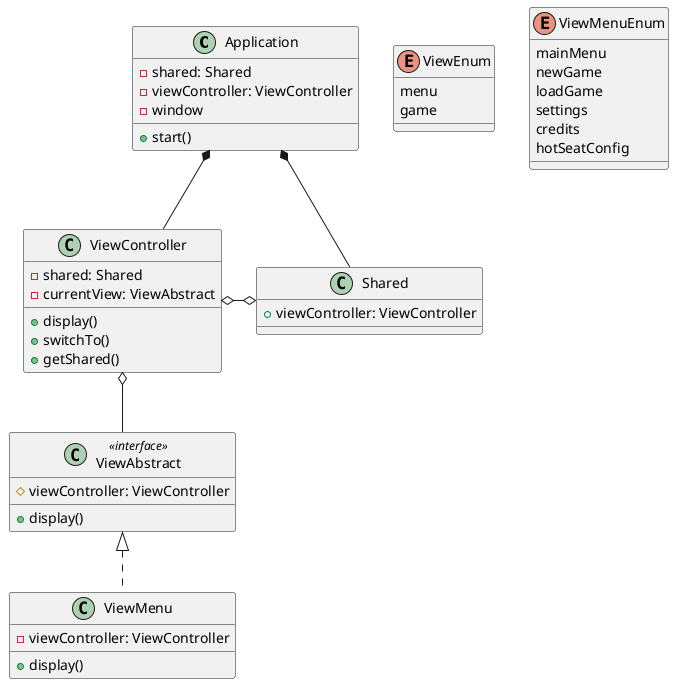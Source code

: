 @startuml

class Application{
    - shared: Shared
    - viewController: ViewController
    - window
    + start()
}

class Shared{
    + viewController: ViewController
}

class ViewController{
    - shared: Shared
    - currentView: ViewAbstract
    + display()
    + switchTo()
    + getShared()
}

class ViewMenu{
    - viewController: ViewController
    + display()
}

class ViewAbstract <<interface >>{
    # viewController: ViewController
    + display()
}

enum ViewEnum {
    menu
    game
}

enum ViewMenuEnum {
    mainMenu
    newGame
    loadGame
    settings
    credits
    hotSeatConfig
}

Application *-- ViewController
Application *-- Shared

ViewController o-o Shared

ViewAbstract <|.. ViewMenu
ViewController o-- ViewAbstract

@enduml